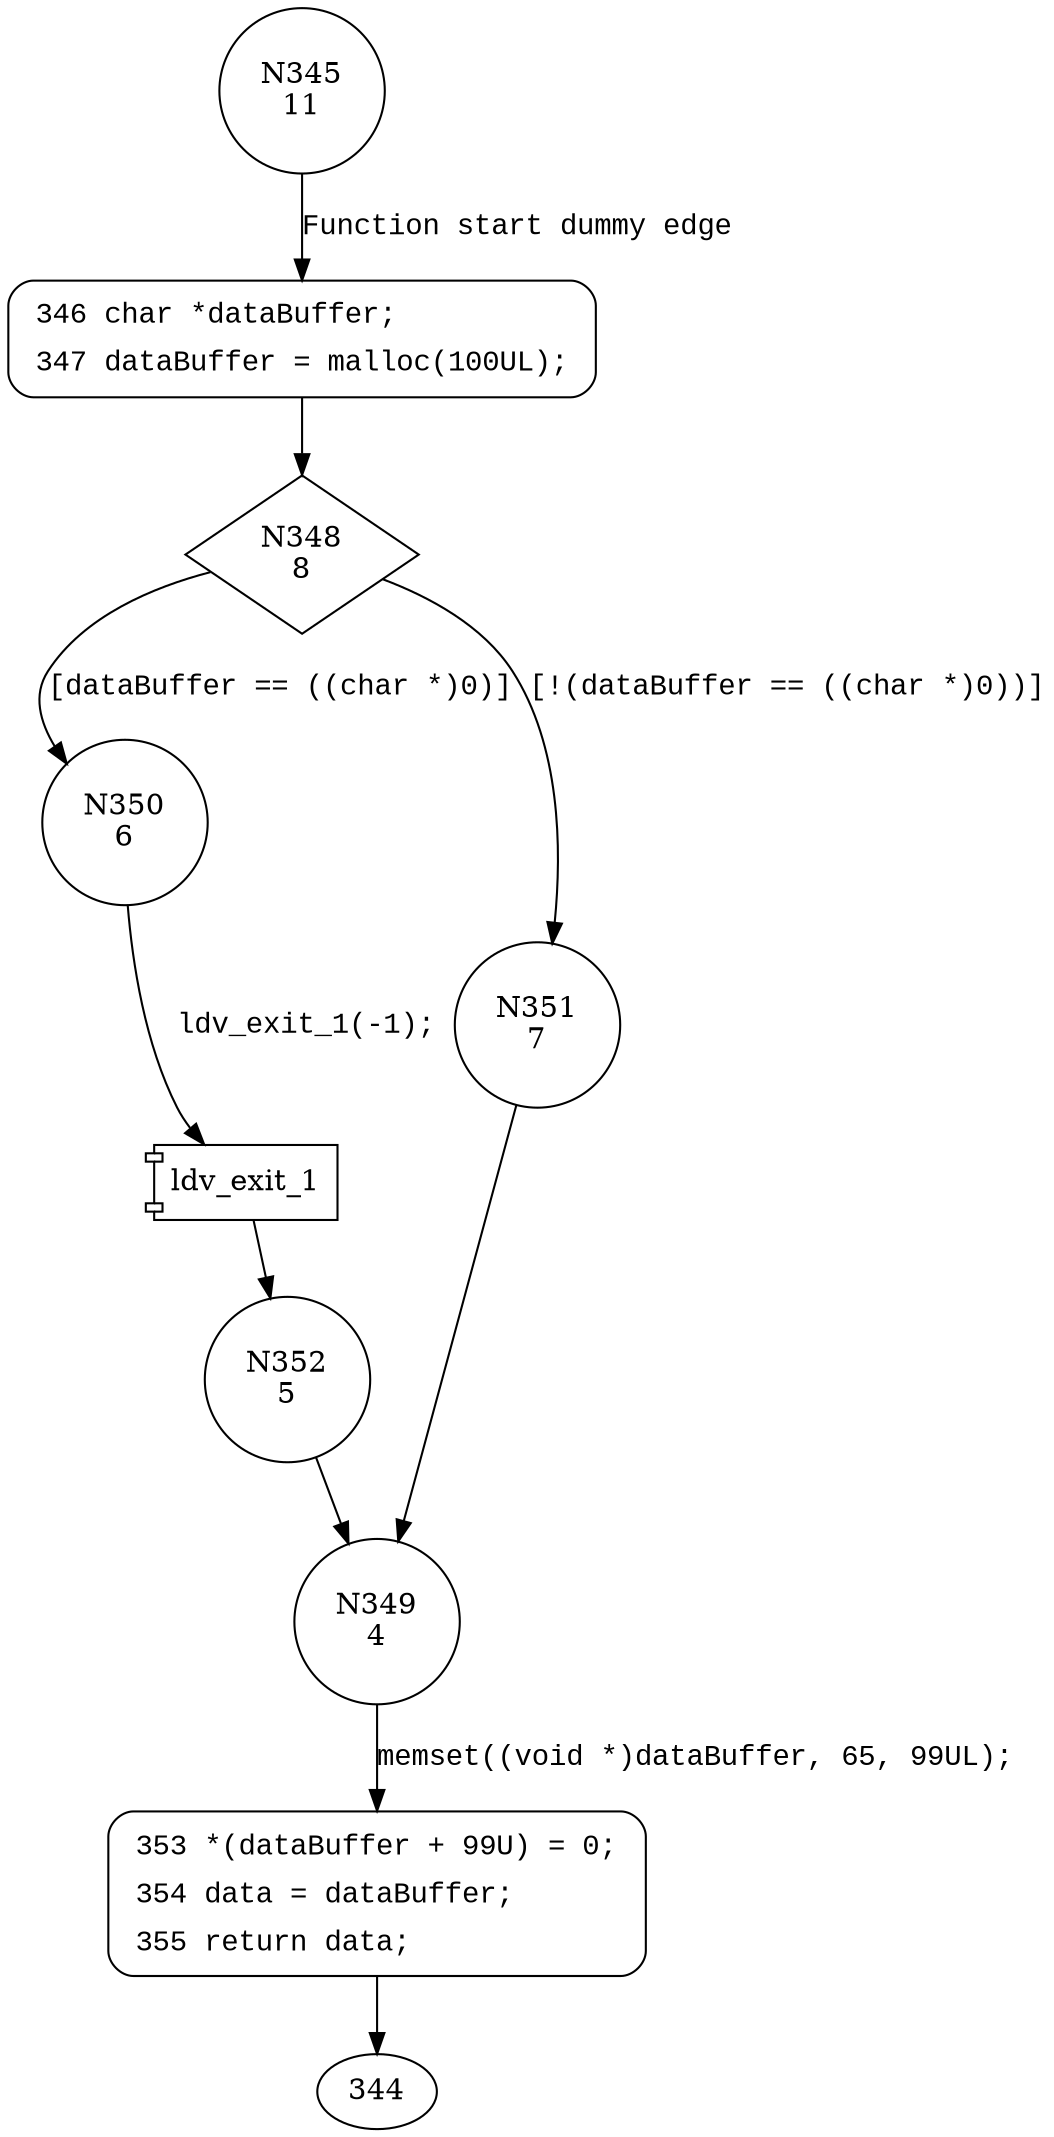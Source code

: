 digraph CWE124_Buffer_Underwrite__malloc_char_memmove_61b_goodG2BSource {
345 [shape="circle" label="N345\n11"]
346 [shape="circle" label="N346\n10"]
348 [shape="diamond" label="N348\n8"]
350 [shape="circle" label="N350\n6"]
351 [shape="circle" label="N351\n7"]
349 [shape="circle" label="N349\n4"]
353 [shape="circle" label="N353\n3"]
352 [shape="circle" label="N352\n5"]
346 [style="filled,bold" penwidth="1" fillcolor="white" fontname="Courier New" shape="Mrecord" label=<<table border="0" cellborder="0" cellpadding="3" bgcolor="white"><tr><td align="right">346</td><td align="left">char *dataBuffer;</td></tr><tr><td align="right">347</td><td align="left">dataBuffer = malloc(100UL);</td></tr></table>>]
346 -> 348[label=""]
353 [style="filled,bold" penwidth="1" fillcolor="white" fontname="Courier New" shape="Mrecord" label=<<table border="0" cellborder="0" cellpadding="3" bgcolor="white"><tr><td align="right">353</td><td align="left">*(dataBuffer + 99U) = 0;</td></tr><tr><td align="right">354</td><td align="left">data = dataBuffer;</td></tr><tr><td align="right">355</td><td align="left">return data;</td></tr></table>>]
353 -> 344[label=""]
345 -> 346 [label="Function start dummy edge" fontname="Courier New"]
348 -> 350 [label="[dataBuffer == ((char *)0)]" fontname="Courier New"]
348 -> 351 [label="[!(dataBuffer == ((char *)0))]" fontname="Courier New"]
349 -> 353 [label="memset((void *)dataBuffer, 65, 99UL);" fontname="Courier New"]
100021 [shape="component" label="ldv_exit_1"]
350 -> 100021 [label="ldv_exit_1(-1);" fontname="Courier New"]
100021 -> 352 [label="" fontname="Courier New"]
351 -> 349 [label="" fontname="Courier New"]
352 -> 349 [label="" fontname="Courier New"]
}